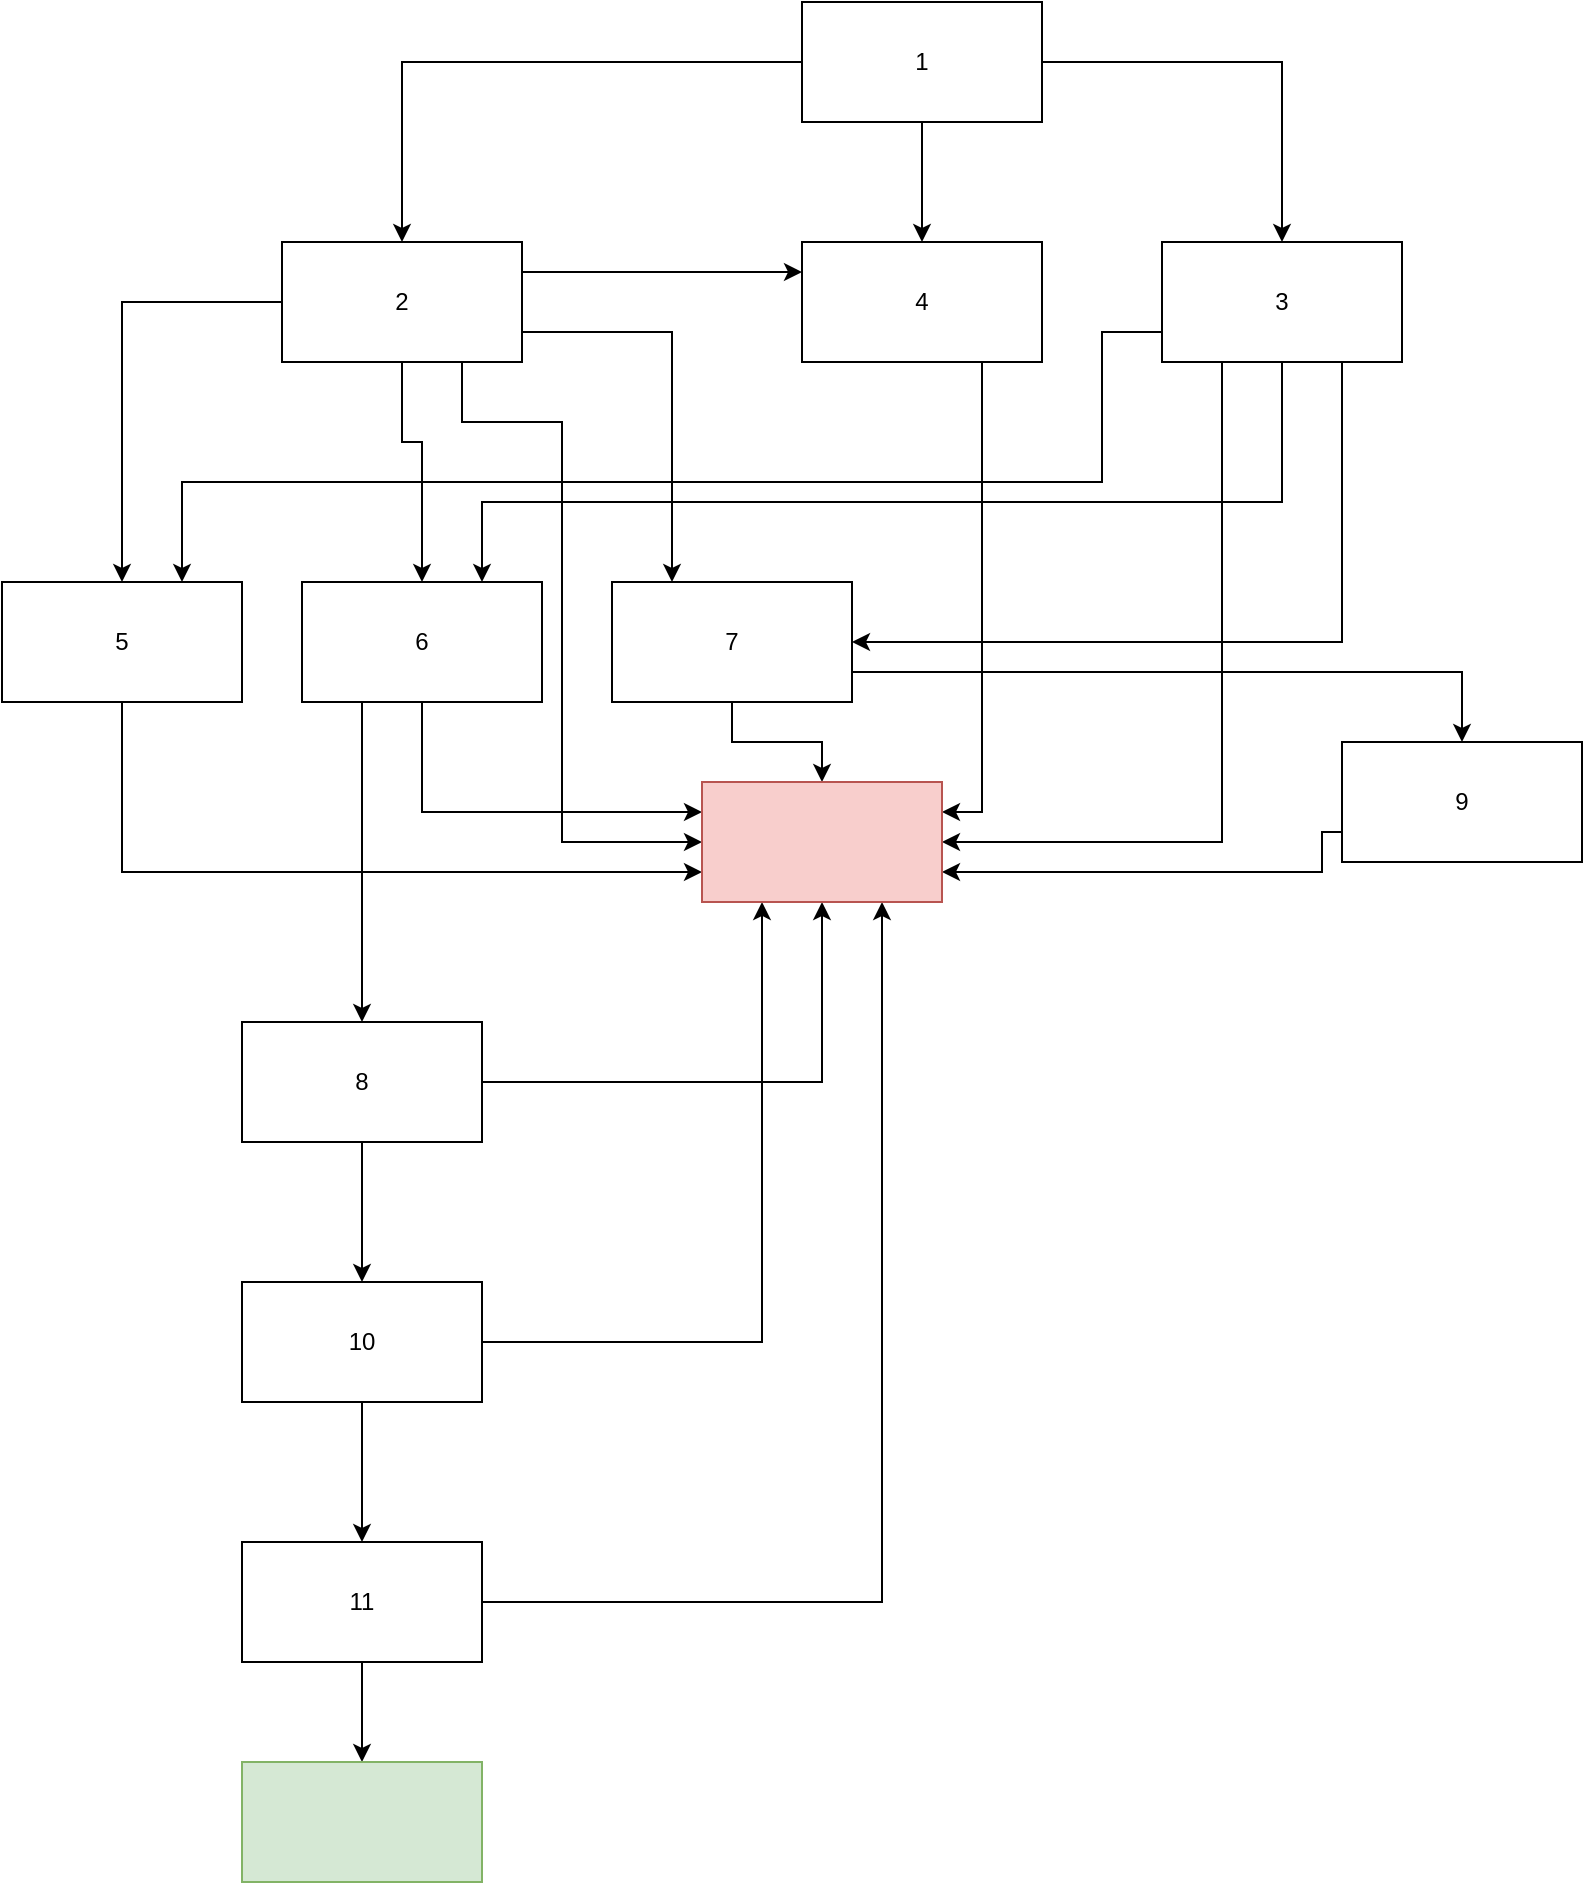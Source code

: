 <mxfile version="13.0.3" type="device"><diagram id="Z9dR4_gzeK3LNB9BHSGO" name="Page-1"><mxGraphModel dx="1422" dy="850" grid="1" gridSize="10" guides="1" tooltips="1" connect="1" arrows="1" fold="1" page="1" pageScale="1" pageWidth="827" pageHeight="1169" math="0" shadow="0"><root><mxCell id="0"/><mxCell id="1" parent="0"/><mxCell id="vdL7qyZDnWU5vQgIKx3L-15" style="edgeStyle=orthogonalEdgeStyle;rounded=0;orthogonalLoop=1;jettySize=auto;html=1;exitX=0.5;exitY=1;exitDx=0;exitDy=0;entryX=0.5;entryY=0;entryDx=0;entryDy=0;" edge="1" parent="1" source="vdL7qyZDnWU5vQgIKx3L-1" target="vdL7qyZDnWU5vQgIKx3L-13"><mxGeometry relative="1" as="geometry"/></mxCell><mxCell id="vdL7qyZDnWU5vQgIKx3L-16" style="edgeStyle=orthogonalEdgeStyle;rounded=0;orthogonalLoop=1;jettySize=auto;html=1;exitX=1;exitY=0.5;exitDx=0;exitDy=0;" edge="1" parent="1" source="vdL7qyZDnWU5vQgIKx3L-1" target="vdL7qyZDnWU5vQgIKx3L-4"><mxGeometry relative="1" as="geometry"/></mxCell><mxCell id="vdL7qyZDnWU5vQgIKx3L-17" style="edgeStyle=orthogonalEdgeStyle;rounded=0;orthogonalLoop=1;jettySize=auto;html=1;exitX=0;exitY=0.5;exitDx=0;exitDy=0;entryX=0.5;entryY=0;entryDx=0;entryDy=0;" edge="1" parent="1" source="vdL7qyZDnWU5vQgIKx3L-1" target="vdL7qyZDnWU5vQgIKx3L-2"><mxGeometry relative="1" as="geometry"/></mxCell><mxCell id="vdL7qyZDnWU5vQgIKx3L-1" value="1" style="rounded=0;whiteSpace=wrap;html=1;" vertex="1" parent="1"><mxGeometry x="400" y="120" width="120" height="60" as="geometry"/></mxCell><mxCell id="vdL7qyZDnWU5vQgIKx3L-20" style="edgeStyle=orthogonalEdgeStyle;rounded=0;orthogonalLoop=1;jettySize=auto;html=1;exitX=0;exitY=0.5;exitDx=0;exitDy=0;entryX=0.5;entryY=0;entryDx=0;entryDy=0;" edge="1" parent="1" source="vdL7qyZDnWU5vQgIKx3L-2" target="vdL7qyZDnWU5vQgIKx3L-12"><mxGeometry relative="1" as="geometry"/></mxCell><mxCell id="vdL7qyZDnWU5vQgIKx3L-21" style="edgeStyle=orthogonalEdgeStyle;rounded=0;orthogonalLoop=1;jettySize=auto;html=1;exitX=0.5;exitY=1;exitDx=0;exitDy=0;entryX=0.5;entryY=0;entryDx=0;entryDy=0;" edge="1" parent="1" source="vdL7qyZDnWU5vQgIKx3L-2" target="vdL7qyZDnWU5vQgIKx3L-11"><mxGeometry relative="1" as="geometry"><Array as="points"><mxPoint x="200" y="340"/><mxPoint x="210" y="340"/></Array></mxGeometry></mxCell><mxCell id="vdL7qyZDnWU5vQgIKx3L-23" style="edgeStyle=orthogonalEdgeStyle;rounded=0;orthogonalLoop=1;jettySize=auto;html=1;exitX=1;exitY=0.25;exitDx=0;exitDy=0;entryX=0;entryY=0.25;entryDx=0;entryDy=0;" edge="1" parent="1" source="vdL7qyZDnWU5vQgIKx3L-2" target="vdL7qyZDnWU5vQgIKx3L-13"><mxGeometry relative="1" as="geometry"/></mxCell><mxCell id="vdL7qyZDnWU5vQgIKx3L-24" style="edgeStyle=orthogonalEdgeStyle;rounded=0;orthogonalLoop=1;jettySize=auto;html=1;exitX=1;exitY=0.75;exitDx=0;exitDy=0;entryX=0.25;entryY=0;entryDx=0;entryDy=0;" edge="1" parent="1" source="vdL7qyZDnWU5vQgIKx3L-2" target="vdL7qyZDnWU5vQgIKx3L-7"><mxGeometry relative="1" as="geometry"/></mxCell><mxCell id="vdL7qyZDnWU5vQgIKx3L-25" style="edgeStyle=orthogonalEdgeStyle;rounded=0;orthogonalLoop=1;jettySize=auto;html=1;exitX=0.75;exitY=1;exitDx=0;exitDy=0;entryX=0;entryY=0.5;entryDx=0;entryDy=0;" edge="1" parent="1" source="vdL7qyZDnWU5vQgIKx3L-2" target="vdL7qyZDnWU5vQgIKx3L-18"><mxGeometry relative="1" as="geometry"><Array as="points"><mxPoint x="230" y="330"/><mxPoint x="280" y="330"/><mxPoint x="280" y="540"/></Array></mxGeometry></mxCell><mxCell id="vdL7qyZDnWU5vQgIKx3L-2" value="2" style="rounded=0;whiteSpace=wrap;html=1;" vertex="1" parent="1"><mxGeometry x="140" y="240" width="120" height="60" as="geometry"/></mxCell><mxCell id="vdL7qyZDnWU5vQgIKx3L-26" style="edgeStyle=orthogonalEdgeStyle;rounded=0;orthogonalLoop=1;jettySize=auto;html=1;exitX=0.25;exitY=1;exitDx=0;exitDy=0;entryX=1;entryY=0.5;entryDx=0;entryDy=0;" edge="1" parent="1" source="vdL7qyZDnWU5vQgIKx3L-4" target="vdL7qyZDnWU5vQgIKx3L-18"><mxGeometry relative="1" as="geometry"/></mxCell><mxCell id="vdL7qyZDnWU5vQgIKx3L-27" style="edgeStyle=orthogonalEdgeStyle;rounded=0;orthogonalLoop=1;jettySize=auto;html=1;exitX=0;exitY=0.75;exitDx=0;exitDy=0;entryX=0.75;entryY=0;entryDx=0;entryDy=0;" edge="1" parent="1" source="vdL7qyZDnWU5vQgIKx3L-4" target="vdL7qyZDnWU5vQgIKx3L-12"><mxGeometry relative="1" as="geometry"><Array as="points"><mxPoint x="550" y="285"/><mxPoint x="550" y="360"/><mxPoint x="90" y="360"/></Array></mxGeometry></mxCell><mxCell id="vdL7qyZDnWU5vQgIKx3L-28" style="edgeStyle=orthogonalEdgeStyle;rounded=0;orthogonalLoop=1;jettySize=auto;html=1;exitX=0.5;exitY=1;exitDx=0;exitDy=0;entryX=0.75;entryY=0;entryDx=0;entryDy=0;" edge="1" parent="1" source="vdL7qyZDnWU5vQgIKx3L-4" target="vdL7qyZDnWU5vQgIKx3L-11"><mxGeometry relative="1" as="geometry"><Array as="points"><mxPoint x="640" y="370"/><mxPoint x="240" y="370"/></Array></mxGeometry></mxCell><mxCell id="vdL7qyZDnWU5vQgIKx3L-29" style="edgeStyle=orthogonalEdgeStyle;rounded=0;orthogonalLoop=1;jettySize=auto;html=1;exitX=0.75;exitY=1;exitDx=0;exitDy=0;entryX=1;entryY=0.5;entryDx=0;entryDy=0;" edge="1" parent="1" source="vdL7qyZDnWU5vQgIKx3L-4" target="vdL7qyZDnWU5vQgIKx3L-7"><mxGeometry relative="1" as="geometry"/></mxCell><mxCell id="vdL7qyZDnWU5vQgIKx3L-4" value="3" style="rounded=0;whiteSpace=wrap;html=1;" vertex="1" parent="1"><mxGeometry x="580" y="240" width="120" height="60" as="geometry"/></mxCell><mxCell id="vdL7qyZDnWU5vQgIKx3L-34" style="edgeStyle=orthogonalEdgeStyle;rounded=0;orthogonalLoop=1;jettySize=auto;html=1;exitX=1;exitY=0.75;exitDx=0;exitDy=0;entryX=0.5;entryY=0;entryDx=0;entryDy=0;" edge="1" parent="1" source="vdL7qyZDnWU5vQgIKx3L-7" target="vdL7qyZDnWU5vQgIKx3L-10"><mxGeometry relative="1" as="geometry"/></mxCell><mxCell id="vdL7qyZDnWU5vQgIKx3L-35" style="edgeStyle=orthogonalEdgeStyle;rounded=0;orthogonalLoop=1;jettySize=auto;html=1;exitX=0.5;exitY=1;exitDx=0;exitDy=0;entryX=0.5;entryY=0;entryDx=0;entryDy=0;" edge="1" parent="1" source="vdL7qyZDnWU5vQgIKx3L-7" target="vdL7qyZDnWU5vQgIKx3L-18"><mxGeometry relative="1" as="geometry"/></mxCell><mxCell id="vdL7qyZDnWU5vQgIKx3L-7" value="7" style="rounded=0;whiteSpace=wrap;html=1;" vertex="1" parent="1"><mxGeometry x="305" y="410" width="120" height="60" as="geometry"/></mxCell><mxCell id="vdL7qyZDnWU5vQgIKx3L-36" style="edgeStyle=orthogonalEdgeStyle;rounded=0;orthogonalLoop=1;jettySize=auto;html=1;exitX=1;exitY=0.5;exitDx=0;exitDy=0;entryX=0.5;entryY=1;entryDx=0;entryDy=0;" edge="1" parent="1" source="vdL7qyZDnWU5vQgIKx3L-8" target="vdL7qyZDnWU5vQgIKx3L-18"><mxGeometry relative="1" as="geometry"/></mxCell><mxCell id="vdL7qyZDnWU5vQgIKx3L-37" style="edgeStyle=orthogonalEdgeStyle;rounded=0;orthogonalLoop=1;jettySize=auto;html=1;exitX=0.5;exitY=1;exitDx=0;exitDy=0;" edge="1" parent="1" source="vdL7qyZDnWU5vQgIKx3L-8" target="vdL7qyZDnWU5vQgIKx3L-9"><mxGeometry relative="1" as="geometry"/></mxCell><mxCell id="vdL7qyZDnWU5vQgIKx3L-8" value="8" style="rounded=0;whiteSpace=wrap;html=1;" vertex="1" parent="1"><mxGeometry x="120" y="630" width="120" height="60" as="geometry"/></mxCell><mxCell id="vdL7qyZDnWU5vQgIKx3L-39" style="edgeStyle=orthogonalEdgeStyle;rounded=0;orthogonalLoop=1;jettySize=auto;html=1;exitX=1;exitY=0.5;exitDx=0;exitDy=0;entryX=0.25;entryY=1;entryDx=0;entryDy=0;" edge="1" parent="1" source="vdL7qyZDnWU5vQgIKx3L-9" target="vdL7qyZDnWU5vQgIKx3L-18"><mxGeometry relative="1" as="geometry"/></mxCell><mxCell id="vdL7qyZDnWU5vQgIKx3L-40" style="edgeStyle=orthogonalEdgeStyle;rounded=0;orthogonalLoop=1;jettySize=auto;html=1;exitX=0.5;exitY=1;exitDx=0;exitDy=0;entryX=0.5;entryY=0;entryDx=0;entryDy=0;" edge="1" parent="1" source="vdL7qyZDnWU5vQgIKx3L-9" target="vdL7qyZDnWU5vQgIKx3L-14"><mxGeometry relative="1" as="geometry"/></mxCell><mxCell id="vdL7qyZDnWU5vQgIKx3L-9" value="10" style="rounded=0;whiteSpace=wrap;html=1;" vertex="1" parent="1"><mxGeometry x="120" y="760" width="120" height="60" as="geometry"/></mxCell><mxCell id="vdL7qyZDnWU5vQgIKx3L-38" style="edgeStyle=orthogonalEdgeStyle;rounded=0;orthogonalLoop=1;jettySize=auto;html=1;exitX=0;exitY=0.75;exitDx=0;exitDy=0;entryX=1;entryY=0.75;entryDx=0;entryDy=0;" edge="1" parent="1" source="vdL7qyZDnWU5vQgIKx3L-10" target="vdL7qyZDnWU5vQgIKx3L-18"><mxGeometry relative="1" as="geometry"><Array as="points"><mxPoint x="660" y="555"/></Array></mxGeometry></mxCell><mxCell id="vdL7qyZDnWU5vQgIKx3L-10" value="9" style="rounded=0;whiteSpace=wrap;html=1;" vertex="1" parent="1"><mxGeometry x="670" y="490" width="120" height="60" as="geometry"/></mxCell><mxCell id="vdL7qyZDnWU5vQgIKx3L-32" style="edgeStyle=orthogonalEdgeStyle;rounded=0;orthogonalLoop=1;jettySize=auto;html=1;exitX=0.5;exitY=1;exitDx=0;exitDy=0;entryX=0;entryY=0.25;entryDx=0;entryDy=0;" edge="1" parent="1" source="vdL7qyZDnWU5vQgIKx3L-11" target="vdL7qyZDnWU5vQgIKx3L-18"><mxGeometry relative="1" as="geometry"/></mxCell><mxCell id="vdL7qyZDnWU5vQgIKx3L-33" style="edgeStyle=orthogonalEdgeStyle;rounded=0;orthogonalLoop=1;jettySize=auto;html=1;exitX=0.25;exitY=1;exitDx=0;exitDy=0;entryX=0.5;entryY=0;entryDx=0;entryDy=0;" edge="1" parent="1" source="vdL7qyZDnWU5vQgIKx3L-11" target="vdL7qyZDnWU5vQgIKx3L-8"><mxGeometry relative="1" as="geometry"/></mxCell><mxCell id="vdL7qyZDnWU5vQgIKx3L-11" value="6" style="rounded=0;whiteSpace=wrap;html=1;" vertex="1" parent="1"><mxGeometry x="150" y="410" width="120" height="60" as="geometry"/></mxCell><mxCell id="vdL7qyZDnWU5vQgIKx3L-31" style="edgeStyle=orthogonalEdgeStyle;rounded=0;orthogonalLoop=1;jettySize=auto;html=1;exitX=0.5;exitY=1;exitDx=0;exitDy=0;entryX=0;entryY=0.75;entryDx=0;entryDy=0;" edge="1" parent="1" source="vdL7qyZDnWU5vQgIKx3L-12" target="vdL7qyZDnWU5vQgIKx3L-18"><mxGeometry relative="1" as="geometry"/></mxCell><mxCell id="vdL7qyZDnWU5vQgIKx3L-12" value="5" style="rounded=0;whiteSpace=wrap;html=1;" vertex="1" parent="1"><mxGeometry y="410" width="120" height="60" as="geometry"/></mxCell><mxCell id="vdL7qyZDnWU5vQgIKx3L-30" style="edgeStyle=orthogonalEdgeStyle;rounded=0;orthogonalLoop=1;jettySize=auto;html=1;exitX=0.75;exitY=1;exitDx=0;exitDy=0;entryX=1;entryY=0.25;entryDx=0;entryDy=0;" edge="1" parent="1" source="vdL7qyZDnWU5vQgIKx3L-13" target="vdL7qyZDnWU5vQgIKx3L-18"><mxGeometry relative="1" as="geometry"/></mxCell><mxCell id="vdL7qyZDnWU5vQgIKx3L-13" value="4" style="rounded=0;whiteSpace=wrap;html=1;" vertex="1" parent="1"><mxGeometry x="400" y="240" width="120" height="60" as="geometry"/></mxCell><mxCell id="vdL7qyZDnWU5vQgIKx3L-41" style="edgeStyle=orthogonalEdgeStyle;rounded=0;orthogonalLoop=1;jettySize=auto;html=1;exitX=1;exitY=0.5;exitDx=0;exitDy=0;entryX=0.75;entryY=1;entryDx=0;entryDy=0;" edge="1" parent="1" source="vdL7qyZDnWU5vQgIKx3L-14" target="vdL7qyZDnWU5vQgIKx3L-18"><mxGeometry relative="1" as="geometry"/></mxCell><mxCell id="vdL7qyZDnWU5vQgIKx3L-43" style="edgeStyle=orthogonalEdgeStyle;rounded=0;orthogonalLoop=1;jettySize=auto;html=1;exitX=0.5;exitY=1;exitDx=0;exitDy=0;entryX=0.5;entryY=0;entryDx=0;entryDy=0;" edge="1" parent="1" source="vdL7qyZDnWU5vQgIKx3L-14" target="vdL7qyZDnWU5vQgIKx3L-42"><mxGeometry relative="1" as="geometry"/></mxCell><mxCell id="vdL7qyZDnWU5vQgIKx3L-14" value="11" style="rounded=0;whiteSpace=wrap;html=1;" vertex="1" parent="1"><mxGeometry x="120" y="890" width="120" height="60" as="geometry"/></mxCell><mxCell id="vdL7qyZDnWU5vQgIKx3L-18" value="" style="rounded=0;whiteSpace=wrap;html=1;fillColor=#f8cecc;strokeColor=#b85450;" vertex="1" parent="1"><mxGeometry x="350" y="510" width="120" height="60" as="geometry"/></mxCell><mxCell id="vdL7qyZDnWU5vQgIKx3L-42" value="" style="rounded=0;whiteSpace=wrap;html=1;fillColor=#d5e8d4;strokeColor=#82b366;" vertex="1" parent="1"><mxGeometry x="120" y="1000" width="120" height="60" as="geometry"/></mxCell></root></mxGraphModel></diagram></mxfile>